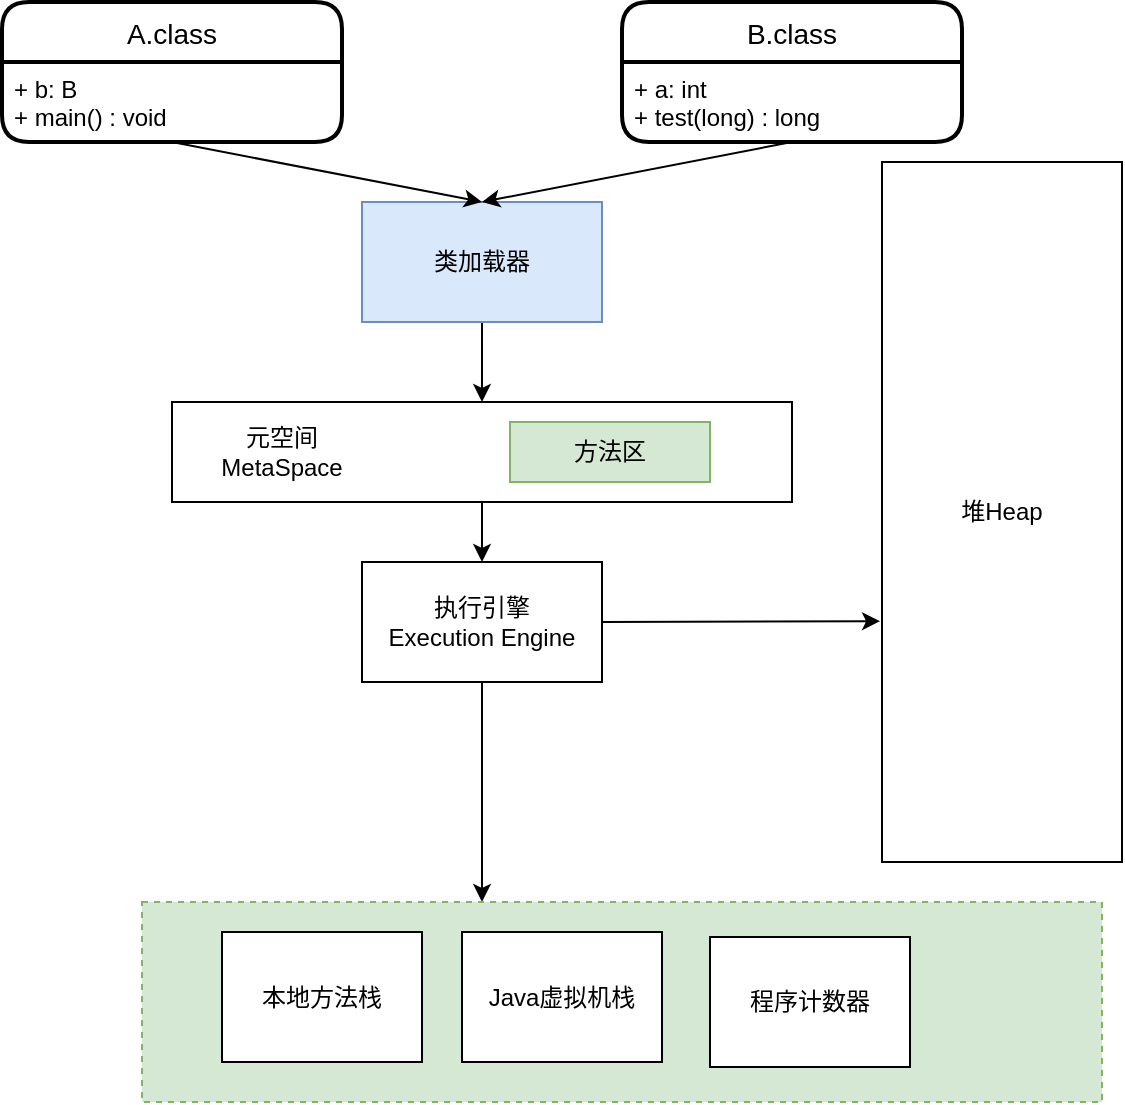 <mxfile version="16.6.5" type="github">
  <diagram id="beHVjk8Nh23AAtrATs3F" name="Page-1">
    <mxGraphModel dx="782" dy="514" grid="1" gridSize="10" guides="1" tooltips="1" connect="1" arrows="1" fold="1" page="1" pageScale="1" pageWidth="827" pageHeight="1169" math="0" shadow="0">
      <root>
        <mxCell id="0" />
        <mxCell id="1" parent="0" />
        <mxCell id="_9I57frauAGnrSl2k0vr-5" value="A.class" style="swimlane;childLayout=stackLayout;horizontal=1;startSize=30;horizontalStack=0;rounded=1;fontSize=14;fontStyle=0;strokeWidth=2;resizeParent=0;resizeLast=1;shadow=0;dashed=0;align=center;" vertex="1" parent="1">
          <mxGeometry x="110" y="60" width="170" height="70" as="geometry" />
        </mxCell>
        <mxCell id="_9I57frauAGnrSl2k0vr-6" value="+ b: B&#xa;+ main() : void" style="align=left;strokeColor=none;fillColor=none;spacingLeft=4;fontSize=12;verticalAlign=top;resizable=0;rotatable=0;part=1;" vertex="1" parent="_9I57frauAGnrSl2k0vr-5">
          <mxGeometry y="30" width="170" height="40" as="geometry" />
        </mxCell>
        <mxCell id="_9I57frauAGnrSl2k0vr-8" value="B.class" style="swimlane;childLayout=stackLayout;horizontal=1;startSize=30;horizontalStack=0;rounded=1;fontSize=14;fontStyle=0;strokeWidth=2;resizeParent=0;resizeLast=1;shadow=0;dashed=0;align=center;" vertex="1" parent="1">
          <mxGeometry x="420" y="60" width="170" height="70" as="geometry" />
        </mxCell>
        <mxCell id="_9I57frauAGnrSl2k0vr-9" value="+ a: int&#xa;+ test(long) : long" style="align=left;strokeColor=none;fillColor=none;spacingLeft=4;fontSize=12;verticalAlign=top;resizable=0;rotatable=0;part=1;" vertex="1" parent="_9I57frauAGnrSl2k0vr-8">
          <mxGeometry y="30" width="170" height="40" as="geometry" />
        </mxCell>
        <mxCell id="_9I57frauAGnrSl2k0vr-13" style="edgeStyle=none;rounded=0;orthogonalLoop=1;jettySize=auto;html=1;exitX=0.5;exitY=1;exitDx=0;exitDy=0;" edge="1" parent="1" source="_9I57frauAGnrSl2k0vr-10" target="_9I57frauAGnrSl2k0vr-14">
          <mxGeometry relative="1" as="geometry">
            <mxPoint x="350" y="240" as="targetPoint" />
          </mxGeometry>
        </mxCell>
        <mxCell id="_9I57frauAGnrSl2k0vr-10" value="类加载器" style="rounded=0;whiteSpace=wrap;html=1;fillColor=#dae8fc;strokeColor=#6c8ebf;" vertex="1" parent="1">
          <mxGeometry x="290" y="160" width="120" height="60" as="geometry" />
        </mxCell>
        <mxCell id="_9I57frauAGnrSl2k0vr-11" style="rounded=0;orthogonalLoop=1;jettySize=auto;html=1;exitX=0.5;exitY=1;exitDx=0;exitDy=0;entryX=0.5;entryY=0;entryDx=0;entryDy=0;" edge="1" parent="1" source="_9I57frauAGnrSl2k0vr-6" target="_9I57frauAGnrSl2k0vr-10">
          <mxGeometry relative="1" as="geometry" />
        </mxCell>
        <mxCell id="_9I57frauAGnrSl2k0vr-12" style="edgeStyle=none;rounded=0;orthogonalLoop=1;jettySize=auto;html=1;exitX=0.5;exitY=1;exitDx=0;exitDy=0;" edge="1" parent="1" source="_9I57frauAGnrSl2k0vr-9">
          <mxGeometry relative="1" as="geometry">
            <mxPoint x="350" y="160" as="targetPoint" />
          </mxGeometry>
        </mxCell>
        <mxCell id="_9I57frauAGnrSl2k0vr-17" style="edgeStyle=none;rounded=0;orthogonalLoop=1;jettySize=auto;html=1;exitX=0.5;exitY=1;exitDx=0;exitDy=0;" edge="1" parent="1" source="_9I57frauAGnrSl2k0vr-14" target="_9I57frauAGnrSl2k0vr-18">
          <mxGeometry relative="1" as="geometry">
            <mxPoint x="350" y="350" as="targetPoint" />
          </mxGeometry>
        </mxCell>
        <mxCell id="_9I57frauAGnrSl2k0vr-14" value="" style="rounded=0;whiteSpace=wrap;html=1;" vertex="1" parent="1">
          <mxGeometry x="195" y="260" width="310" height="50" as="geometry" />
        </mxCell>
        <mxCell id="_9I57frauAGnrSl2k0vr-15" value="方法区" style="rounded=0;whiteSpace=wrap;html=1;fillColor=#d5e8d4;strokeColor=#82b366;" vertex="1" parent="1">
          <mxGeometry x="364" y="270" width="100" height="30" as="geometry" />
        </mxCell>
        <mxCell id="_9I57frauAGnrSl2k0vr-16" value="元空间&lt;br&gt;MetaSpace" style="text;html=1;strokeColor=none;fillColor=none;align=center;verticalAlign=middle;whiteSpace=wrap;rounded=0;" vertex="1" parent="1">
          <mxGeometry x="220" y="270" width="60" height="30" as="geometry" />
        </mxCell>
        <mxCell id="_9I57frauAGnrSl2k0vr-19" style="edgeStyle=none;rounded=0;orthogonalLoop=1;jettySize=auto;html=1;exitX=1;exitY=0.5;exitDx=0;exitDy=0;entryX=-0.008;entryY=0.656;entryDx=0;entryDy=0;entryPerimeter=0;" edge="1" parent="1" source="_9I57frauAGnrSl2k0vr-18" target="_9I57frauAGnrSl2k0vr-20">
          <mxGeometry relative="1" as="geometry">
            <mxPoint x="590" y="370" as="targetPoint" />
          </mxGeometry>
        </mxCell>
        <mxCell id="_9I57frauAGnrSl2k0vr-21" style="edgeStyle=none;rounded=0;orthogonalLoop=1;jettySize=auto;html=1;exitX=0.5;exitY=1;exitDx=0;exitDy=0;" edge="1" parent="1" source="_9I57frauAGnrSl2k0vr-18">
          <mxGeometry relative="1" as="geometry">
            <mxPoint x="350" y="510" as="targetPoint" />
          </mxGeometry>
        </mxCell>
        <mxCell id="_9I57frauAGnrSl2k0vr-18" value="执行引擎&lt;br&gt;Execution Engine" style="rounded=0;whiteSpace=wrap;html=1;" vertex="1" parent="1">
          <mxGeometry x="290" y="340" width="120" height="60" as="geometry" />
        </mxCell>
        <mxCell id="_9I57frauAGnrSl2k0vr-20" value="堆Heap" style="rounded=0;whiteSpace=wrap;html=1;" vertex="1" parent="1">
          <mxGeometry x="550" y="140" width="120" height="350" as="geometry" />
        </mxCell>
        <mxCell id="_9I57frauAGnrSl2k0vr-22" value="" style="rounded=0;whiteSpace=wrap;html=1;dashed=1;fillColor=#d5e8d4;strokeColor=#82b366;" vertex="1" parent="1">
          <mxGeometry x="180" y="510" width="480" height="100" as="geometry" />
        </mxCell>
        <mxCell id="_9I57frauAGnrSl2k0vr-23" value="本地方法栈" style="rounded=0;whiteSpace=wrap;html=1;" vertex="1" parent="1">
          <mxGeometry x="220" y="525" width="100" height="65" as="geometry" />
        </mxCell>
        <mxCell id="_9I57frauAGnrSl2k0vr-26" value="Java虚拟机栈" style="rounded=0;whiteSpace=wrap;html=1;" vertex="1" parent="1">
          <mxGeometry x="340" y="525" width="100" height="65" as="geometry" />
        </mxCell>
        <mxCell id="_9I57frauAGnrSl2k0vr-27" value="程序计数器" style="rounded=0;whiteSpace=wrap;html=1;" vertex="1" parent="1">
          <mxGeometry x="464" y="527.5" width="100" height="65" as="geometry" />
        </mxCell>
      </root>
    </mxGraphModel>
  </diagram>
</mxfile>
